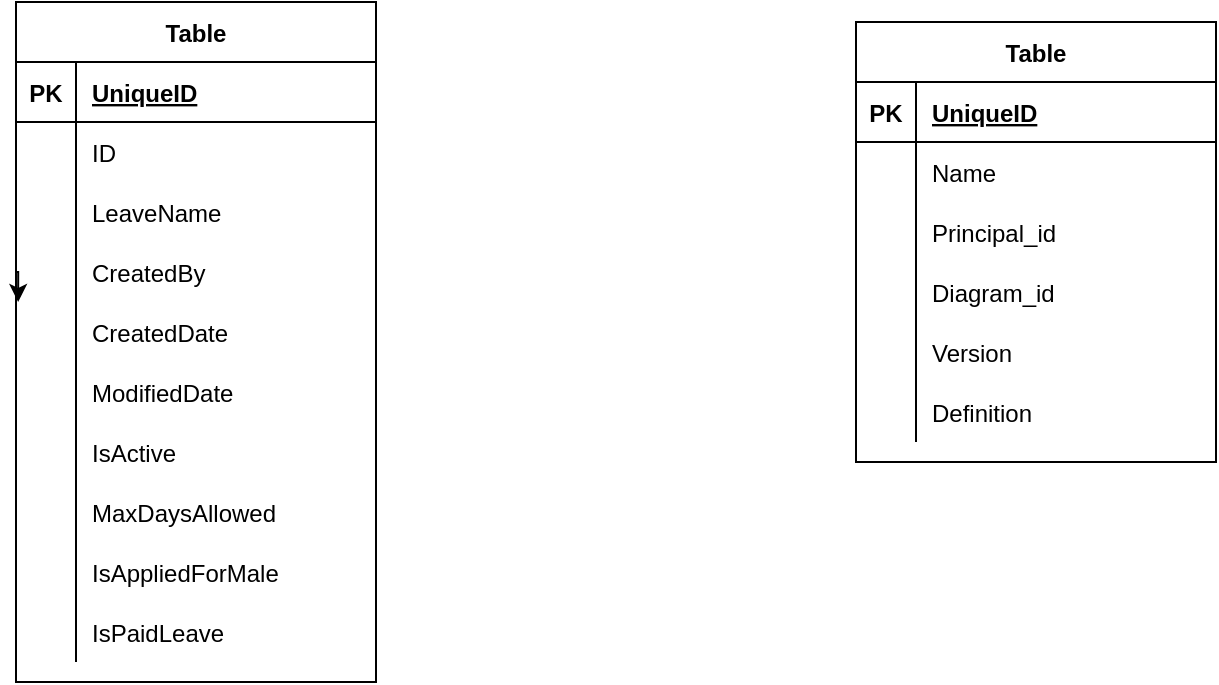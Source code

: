 <mxfile version="14.9.2" type="github">
  <diagram id="R2lEEEUBdFMjLlhIrx00" name="Page-1">
    <mxGraphModel dx="868" dy="482" grid="1" gridSize="10" guides="1" tooltips="1" connect="1" arrows="1" fold="1" page="1" pageScale="1" pageWidth="850" pageHeight="1100" math="0" shadow="0" extFonts="Permanent Marker^https://fonts.googleapis.com/css?family=Permanent+Marker">
      <root>
        <mxCell id="0" />
        <mxCell id="1" parent="0" />
        <mxCell id="ltCehjMFQq7NMYJv5gnB-1" value="Table" style="shape=table;startSize=30;container=1;collapsible=1;childLayout=tableLayout;fixedRows=1;rowLines=0;fontStyle=1;align=center;resizeLast=1;" vertex="1" parent="1">
          <mxGeometry x="130" y="200" width="180" height="340" as="geometry" />
        </mxCell>
        <mxCell id="ltCehjMFQq7NMYJv5gnB-2" value="" style="shape=partialRectangle;collapsible=0;dropTarget=0;pointerEvents=0;fillColor=none;top=0;left=0;bottom=1;right=0;points=[[0,0.5],[1,0.5]];portConstraint=eastwest;" vertex="1" parent="ltCehjMFQq7NMYJv5gnB-1">
          <mxGeometry y="30" width="180" height="30" as="geometry" />
        </mxCell>
        <mxCell id="ltCehjMFQq7NMYJv5gnB-3" value="PK" style="shape=partialRectangle;connectable=0;fillColor=none;top=0;left=0;bottom=0;right=0;fontStyle=1;overflow=hidden;" vertex="1" parent="ltCehjMFQq7NMYJv5gnB-2">
          <mxGeometry width="30" height="30" as="geometry" />
        </mxCell>
        <mxCell id="ltCehjMFQq7NMYJv5gnB-4" value="UniqueID" style="shape=partialRectangle;connectable=0;fillColor=none;top=0;left=0;bottom=0;right=0;align=left;spacingLeft=6;fontStyle=5;overflow=hidden;" vertex="1" parent="ltCehjMFQq7NMYJv5gnB-2">
          <mxGeometry x="30" width="150" height="30" as="geometry" />
        </mxCell>
        <mxCell id="ltCehjMFQq7NMYJv5gnB-5" value="" style="shape=partialRectangle;collapsible=0;dropTarget=0;pointerEvents=0;fillColor=none;top=0;left=0;bottom=0;right=0;points=[[0,0.5],[1,0.5]];portConstraint=eastwest;" vertex="1" parent="ltCehjMFQq7NMYJv5gnB-1">
          <mxGeometry y="60" width="180" height="30" as="geometry" />
        </mxCell>
        <mxCell id="ltCehjMFQq7NMYJv5gnB-6" value="" style="shape=partialRectangle;connectable=0;fillColor=none;top=0;left=0;bottom=0;right=0;editable=1;overflow=hidden;" vertex="1" parent="ltCehjMFQq7NMYJv5gnB-5">
          <mxGeometry width="30" height="30" as="geometry" />
        </mxCell>
        <mxCell id="ltCehjMFQq7NMYJv5gnB-7" value="ID" style="shape=partialRectangle;connectable=0;fillColor=none;top=0;left=0;bottom=0;right=0;align=left;spacingLeft=6;overflow=hidden;" vertex="1" parent="ltCehjMFQq7NMYJv5gnB-5">
          <mxGeometry x="30" width="150" height="30" as="geometry" />
        </mxCell>
        <mxCell id="ltCehjMFQq7NMYJv5gnB-8" value="" style="shape=partialRectangle;collapsible=0;dropTarget=0;pointerEvents=0;fillColor=none;top=0;left=0;bottom=0;right=0;points=[[0,0.5],[1,0.5]];portConstraint=eastwest;" vertex="1" parent="ltCehjMFQq7NMYJv5gnB-1">
          <mxGeometry y="90" width="180" height="30" as="geometry" />
        </mxCell>
        <mxCell id="ltCehjMFQq7NMYJv5gnB-9" value="" style="shape=partialRectangle;connectable=0;fillColor=none;top=0;left=0;bottom=0;right=0;editable=1;overflow=hidden;" vertex="1" parent="ltCehjMFQq7NMYJv5gnB-8">
          <mxGeometry width="30" height="30" as="geometry" />
        </mxCell>
        <mxCell id="ltCehjMFQq7NMYJv5gnB-10" value="LeaveName" style="shape=partialRectangle;connectable=0;fillColor=none;top=0;left=0;bottom=0;right=0;align=left;spacingLeft=6;overflow=hidden;" vertex="1" parent="ltCehjMFQq7NMYJv5gnB-8">
          <mxGeometry x="30" width="150" height="30" as="geometry" />
        </mxCell>
        <mxCell id="ltCehjMFQq7NMYJv5gnB-11" value="" style="shape=partialRectangle;collapsible=0;dropTarget=0;pointerEvents=0;fillColor=none;top=0;left=0;bottom=0;right=0;points=[[0,0.5],[1,0.5]];portConstraint=eastwest;" vertex="1" parent="ltCehjMFQq7NMYJv5gnB-1">
          <mxGeometry y="120" width="180" height="30" as="geometry" />
        </mxCell>
        <mxCell id="ltCehjMFQq7NMYJv5gnB-12" value="" style="shape=partialRectangle;connectable=0;fillColor=none;top=0;left=0;bottom=0;right=0;editable=1;overflow=hidden;" vertex="1" parent="ltCehjMFQq7NMYJv5gnB-11">
          <mxGeometry width="30" height="30" as="geometry" />
        </mxCell>
        <mxCell id="ltCehjMFQq7NMYJv5gnB-13" value="CreatedBy" style="shape=partialRectangle;connectable=0;fillColor=none;top=0;left=0;bottom=0;right=0;align=left;spacingLeft=6;overflow=hidden;" vertex="1" parent="ltCehjMFQq7NMYJv5gnB-11">
          <mxGeometry x="30" width="150" height="30" as="geometry" />
        </mxCell>
        <mxCell id="ltCehjMFQq7NMYJv5gnB-16" style="edgeStyle=orthogonalEdgeStyle;rounded=0;orthogonalLoop=1;jettySize=auto;html=1;exitX=0;exitY=0.5;exitDx=0;exitDy=0;entryX=0.006;entryY=1;entryDx=0;entryDy=0;entryPerimeter=0;" edge="1" parent="ltCehjMFQq7NMYJv5gnB-1" source="ltCehjMFQq7NMYJv5gnB-11" target="ltCehjMFQq7NMYJv5gnB-11">
          <mxGeometry relative="1" as="geometry" />
        </mxCell>
        <mxCell id="ltCehjMFQq7NMYJv5gnB-17" value="" style="shape=partialRectangle;collapsible=0;dropTarget=0;pointerEvents=0;fillColor=none;top=0;left=0;bottom=0;right=0;points=[[0,0.5],[1,0.5]];portConstraint=eastwest;" vertex="1" parent="ltCehjMFQq7NMYJv5gnB-1">
          <mxGeometry y="150" width="180" height="30" as="geometry" />
        </mxCell>
        <mxCell id="ltCehjMFQq7NMYJv5gnB-18" value="" style="shape=partialRectangle;connectable=0;fillColor=none;top=0;left=0;bottom=0;right=0;editable=1;overflow=hidden;" vertex="1" parent="ltCehjMFQq7NMYJv5gnB-17">
          <mxGeometry width="30" height="30" as="geometry" />
        </mxCell>
        <mxCell id="ltCehjMFQq7NMYJv5gnB-19" value="CreatedDate" style="shape=partialRectangle;connectable=0;fillColor=none;top=0;left=0;bottom=0;right=0;align=left;spacingLeft=6;overflow=hidden;" vertex="1" parent="ltCehjMFQq7NMYJv5gnB-17">
          <mxGeometry x="30" width="150" height="30" as="geometry" />
        </mxCell>
        <mxCell id="ltCehjMFQq7NMYJv5gnB-20" value="" style="shape=partialRectangle;collapsible=0;dropTarget=0;pointerEvents=0;fillColor=none;top=0;left=0;bottom=0;right=0;points=[[0,0.5],[1,0.5]];portConstraint=eastwest;" vertex="1" parent="ltCehjMFQq7NMYJv5gnB-1">
          <mxGeometry y="180" width="180" height="30" as="geometry" />
        </mxCell>
        <mxCell id="ltCehjMFQq7NMYJv5gnB-21" value="" style="shape=partialRectangle;connectable=0;fillColor=none;top=0;left=0;bottom=0;right=0;editable=1;overflow=hidden;" vertex="1" parent="ltCehjMFQq7NMYJv5gnB-20">
          <mxGeometry width="30" height="30" as="geometry" />
        </mxCell>
        <mxCell id="ltCehjMFQq7NMYJv5gnB-22" value="ModifiedDate" style="shape=partialRectangle;connectable=0;fillColor=none;top=0;left=0;bottom=0;right=0;align=left;spacingLeft=6;overflow=hidden;" vertex="1" parent="ltCehjMFQq7NMYJv5gnB-20">
          <mxGeometry x="30" width="150" height="30" as="geometry" />
        </mxCell>
        <mxCell id="ltCehjMFQq7NMYJv5gnB-23" value="" style="shape=partialRectangle;collapsible=0;dropTarget=0;pointerEvents=0;fillColor=none;top=0;left=0;bottom=0;right=0;points=[[0,0.5],[1,0.5]];portConstraint=eastwest;" vertex="1" parent="ltCehjMFQq7NMYJv5gnB-1">
          <mxGeometry y="210" width="180" height="30" as="geometry" />
        </mxCell>
        <mxCell id="ltCehjMFQq7NMYJv5gnB-24" value="" style="shape=partialRectangle;connectable=0;fillColor=none;top=0;left=0;bottom=0;right=0;editable=1;overflow=hidden;" vertex="1" parent="ltCehjMFQq7NMYJv5gnB-23">
          <mxGeometry width="30" height="30" as="geometry" />
        </mxCell>
        <mxCell id="ltCehjMFQq7NMYJv5gnB-25" value="IsActive" style="shape=partialRectangle;connectable=0;fillColor=none;top=0;left=0;bottom=0;right=0;align=left;spacingLeft=6;overflow=hidden;" vertex="1" parent="ltCehjMFQq7NMYJv5gnB-23">
          <mxGeometry x="30" width="150" height="30" as="geometry" />
        </mxCell>
        <mxCell id="ltCehjMFQq7NMYJv5gnB-32" value="" style="shape=partialRectangle;collapsible=0;dropTarget=0;pointerEvents=0;fillColor=none;top=0;left=0;bottom=0;right=0;points=[[0,0.5],[1,0.5]];portConstraint=eastwest;" vertex="1" parent="ltCehjMFQq7NMYJv5gnB-1">
          <mxGeometry y="240" width="180" height="30" as="geometry" />
        </mxCell>
        <mxCell id="ltCehjMFQq7NMYJv5gnB-33" value="" style="shape=partialRectangle;connectable=0;fillColor=none;top=0;left=0;bottom=0;right=0;editable=1;overflow=hidden;" vertex="1" parent="ltCehjMFQq7NMYJv5gnB-32">
          <mxGeometry width="30" height="30" as="geometry" />
        </mxCell>
        <mxCell id="ltCehjMFQq7NMYJv5gnB-34" value="MaxDaysAllowed" style="shape=partialRectangle;connectable=0;fillColor=none;top=0;left=0;bottom=0;right=0;align=left;spacingLeft=6;overflow=hidden;" vertex="1" parent="ltCehjMFQq7NMYJv5gnB-32">
          <mxGeometry x="30" width="150" height="30" as="geometry" />
        </mxCell>
        <mxCell id="ltCehjMFQq7NMYJv5gnB-38" value="" style="shape=partialRectangle;collapsible=0;dropTarget=0;pointerEvents=0;fillColor=none;top=0;left=0;bottom=0;right=0;points=[[0,0.5],[1,0.5]];portConstraint=eastwest;" vertex="1" parent="ltCehjMFQq7NMYJv5gnB-1">
          <mxGeometry y="270" width="180" height="30" as="geometry" />
        </mxCell>
        <mxCell id="ltCehjMFQq7NMYJv5gnB-39" value="" style="shape=partialRectangle;connectable=0;fillColor=none;top=0;left=0;bottom=0;right=0;editable=1;overflow=hidden;" vertex="1" parent="ltCehjMFQq7NMYJv5gnB-38">
          <mxGeometry width="30" height="30" as="geometry" />
        </mxCell>
        <mxCell id="ltCehjMFQq7NMYJv5gnB-40" value="IsAppliedForMale" style="shape=partialRectangle;connectable=0;fillColor=none;top=0;left=0;bottom=0;right=0;align=left;spacingLeft=6;overflow=hidden;" vertex="1" parent="ltCehjMFQq7NMYJv5gnB-38">
          <mxGeometry x="30" width="150" height="30" as="geometry" />
        </mxCell>
        <mxCell id="ltCehjMFQq7NMYJv5gnB-41" value="" style="shape=partialRectangle;collapsible=0;dropTarget=0;pointerEvents=0;fillColor=none;top=0;left=0;bottom=0;right=0;points=[[0,0.5],[1,0.5]];portConstraint=eastwest;" vertex="1" parent="ltCehjMFQq7NMYJv5gnB-1">
          <mxGeometry y="300" width="180" height="30" as="geometry" />
        </mxCell>
        <mxCell id="ltCehjMFQq7NMYJv5gnB-42" value="" style="shape=partialRectangle;connectable=0;fillColor=none;top=0;left=0;bottom=0;right=0;editable=1;overflow=hidden;" vertex="1" parent="ltCehjMFQq7NMYJv5gnB-41">
          <mxGeometry width="30" height="30" as="geometry" />
        </mxCell>
        <mxCell id="ltCehjMFQq7NMYJv5gnB-43" value="IsPaidLeave" style="shape=partialRectangle;connectable=0;fillColor=none;top=0;left=0;bottom=0;right=0;align=left;spacingLeft=6;overflow=hidden;" vertex="1" parent="ltCehjMFQq7NMYJv5gnB-41">
          <mxGeometry x="30" width="150" height="30" as="geometry" />
        </mxCell>
        <mxCell id="ltCehjMFQq7NMYJv5gnB-57" value="Table" style="shape=table;startSize=30;container=1;collapsible=1;childLayout=tableLayout;fixedRows=1;rowLines=0;fontStyle=1;align=center;resizeLast=1;" vertex="1" parent="1">
          <mxGeometry x="550" y="210" width="180" height="220" as="geometry" />
        </mxCell>
        <mxCell id="ltCehjMFQq7NMYJv5gnB-58" value="" style="shape=partialRectangle;collapsible=0;dropTarget=0;pointerEvents=0;fillColor=none;top=0;left=0;bottom=1;right=0;points=[[0,0.5],[1,0.5]];portConstraint=eastwest;" vertex="1" parent="ltCehjMFQq7NMYJv5gnB-57">
          <mxGeometry y="30" width="180" height="30" as="geometry" />
        </mxCell>
        <mxCell id="ltCehjMFQq7NMYJv5gnB-59" value="PK" style="shape=partialRectangle;connectable=0;fillColor=none;top=0;left=0;bottom=0;right=0;fontStyle=1;overflow=hidden;" vertex="1" parent="ltCehjMFQq7NMYJv5gnB-58">
          <mxGeometry width="30" height="30" as="geometry" />
        </mxCell>
        <mxCell id="ltCehjMFQq7NMYJv5gnB-60" value="UniqueID" style="shape=partialRectangle;connectable=0;fillColor=none;top=0;left=0;bottom=0;right=0;align=left;spacingLeft=6;fontStyle=5;overflow=hidden;" vertex="1" parent="ltCehjMFQq7NMYJv5gnB-58">
          <mxGeometry x="30" width="150" height="30" as="geometry" />
        </mxCell>
        <mxCell id="ltCehjMFQq7NMYJv5gnB-61" value="" style="shape=partialRectangle;collapsible=0;dropTarget=0;pointerEvents=0;fillColor=none;top=0;left=0;bottom=0;right=0;points=[[0,0.5],[1,0.5]];portConstraint=eastwest;" vertex="1" parent="ltCehjMFQq7NMYJv5gnB-57">
          <mxGeometry y="60" width="180" height="30" as="geometry" />
        </mxCell>
        <mxCell id="ltCehjMFQq7NMYJv5gnB-62" value="" style="shape=partialRectangle;connectable=0;fillColor=none;top=0;left=0;bottom=0;right=0;editable=1;overflow=hidden;" vertex="1" parent="ltCehjMFQq7NMYJv5gnB-61">
          <mxGeometry width="30" height="30" as="geometry" />
        </mxCell>
        <mxCell id="ltCehjMFQq7NMYJv5gnB-63" value="Name" style="shape=partialRectangle;connectable=0;fillColor=none;top=0;left=0;bottom=0;right=0;align=left;spacingLeft=6;overflow=hidden;" vertex="1" parent="ltCehjMFQq7NMYJv5gnB-61">
          <mxGeometry x="30" width="150" height="30" as="geometry" />
        </mxCell>
        <mxCell id="ltCehjMFQq7NMYJv5gnB-64" value="" style="shape=partialRectangle;collapsible=0;dropTarget=0;pointerEvents=0;fillColor=none;top=0;left=0;bottom=0;right=0;points=[[0,0.5],[1,0.5]];portConstraint=eastwest;" vertex="1" parent="ltCehjMFQq7NMYJv5gnB-57">
          <mxGeometry y="90" width="180" height="30" as="geometry" />
        </mxCell>
        <mxCell id="ltCehjMFQq7NMYJv5gnB-65" value="" style="shape=partialRectangle;connectable=0;fillColor=none;top=0;left=0;bottom=0;right=0;editable=1;overflow=hidden;" vertex="1" parent="ltCehjMFQq7NMYJv5gnB-64">
          <mxGeometry width="30" height="30" as="geometry" />
        </mxCell>
        <mxCell id="ltCehjMFQq7NMYJv5gnB-66" value="Principal_id" style="shape=partialRectangle;connectable=0;fillColor=none;top=0;left=0;bottom=0;right=0;align=left;spacingLeft=6;overflow=hidden;" vertex="1" parent="ltCehjMFQq7NMYJv5gnB-64">
          <mxGeometry x="30" width="150" height="30" as="geometry" />
        </mxCell>
        <mxCell id="ltCehjMFQq7NMYJv5gnB-67" value="" style="shape=partialRectangle;collapsible=0;dropTarget=0;pointerEvents=0;fillColor=none;top=0;left=0;bottom=0;right=0;points=[[0,0.5],[1,0.5]];portConstraint=eastwest;" vertex="1" parent="ltCehjMFQq7NMYJv5gnB-57">
          <mxGeometry y="120" width="180" height="30" as="geometry" />
        </mxCell>
        <mxCell id="ltCehjMFQq7NMYJv5gnB-68" value="" style="shape=partialRectangle;connectable=0;fillColor=none;top=0;left=0;bottom=0;right=0;editable=1;overflow=hidden;" vertex="1" parent="ltCehjMFQq7NMYJv5gnB-67">
          <mxGeometry width="30" height="30" as="geometry" />
        </mxCell>
        <mxCell id="ltCehjMFQq7NMYJv5gnB-69" value="Diagram_id" style="shape=partialRectangle;connectable=0;fillColor=none;top=0;left=0;bottom=0;right=0;align=left;spacingLeft=6;overflow=hidden;" vertex="1" parent="ltCehjMFQq7NMYJv5gnB-67">
          <mxGeometry x="30" width="150" height="30" as="geometry" />
        </mxCell>
        <mxCell id="ltCehjMFQq7NMYJv5gnB-70" value="" style="shape=partialRectangle;collapsible=0;dropTarget=0;pointerEvents=0;fillColor=none;top=0;left=0;bottom=0;right=0;points=[[0,0.5],[1,0.5]];portConstraint=eastwest;" vertex="1" parent="ltCehjMFQq7NMYJv5gnB-57">
          <mxGeometry y="150" width="180" height="30" as="geometry" />
        </mxCell>
        <mxCell id="ltCehjMFQq7NMYJv5gnB-71" value="" style="shape=partialRectangle;connectable=0;fillColor=none;top=0;left=0;bottom=0;right=0;editable=1;overflow=hidden;" vertex="1" parent="ltCehjMFQq7NMYJv5gnB-70">
          <mxGeometry width="30" height="30" as="geometry" />
        </mxCell>
        <mxCell id="ltCehjMFQq7NMYJv5gnB-72" value="Version" style="shape=partialRectangle;connectable=0;fillColor=none;top=0;left=0;bottom=0;right=0;align=left;spacingLeft=6;overflow=hidden;" vertex="1" parent="ltCehjMFQq7NMYJv5gnB-70">
          <mxGeometry x="30" width="150" height="30" as="geometry" />
        </mxCell>
        <mxCell id="ltCehjMFQq7NMYJv5gnB-76" value="" style="shape=partialRectangle;collapsible=0;dropTarget=0;pointerEvents=0;fillColor=none;top=0;left=0;bottom=0;right=0;points=[[0,0.5],[1,0.5]];portConstraint=eastwest;" vertex="1" parent="ltCehjMFQq7NMYJv5gnB-57">
          <mxGeometry y="180" width="180" height="30" as="geometry" />
        </mxCell>
        <mxCell id="ltCehjMFQq7NMYJv5gnB-77" value="" style="shape=partialRectangle;connectable=0;fillColor=none;top=0;left=0;bottom=0;right=0;editable=1;overflow=hidden;" vertex="1" parent="ltCehjMFQq7NMYJv5gnB-76">
          <mxGeometry width="30" height="30" as="geometry" />
        </mxCell>
        <mxCell id="ltCehjMFQq7NMYJv5gnB-78" value="Definition" style="shape=partialRectangle;connectable=0;fillColor=none;top=0;left=0;bottom=0;right=0;align=left;spacingLeft=6;overflow=hidden;" vertex="1" parent="ltCehjMFQq7NMYJv5gnB-76">
          <mxGeometry x="30" width="150" height="30" as="geometry" />
        </mxCell>
      </root>
    </mxGraphModel>
  </diagram>
</mxfile>
